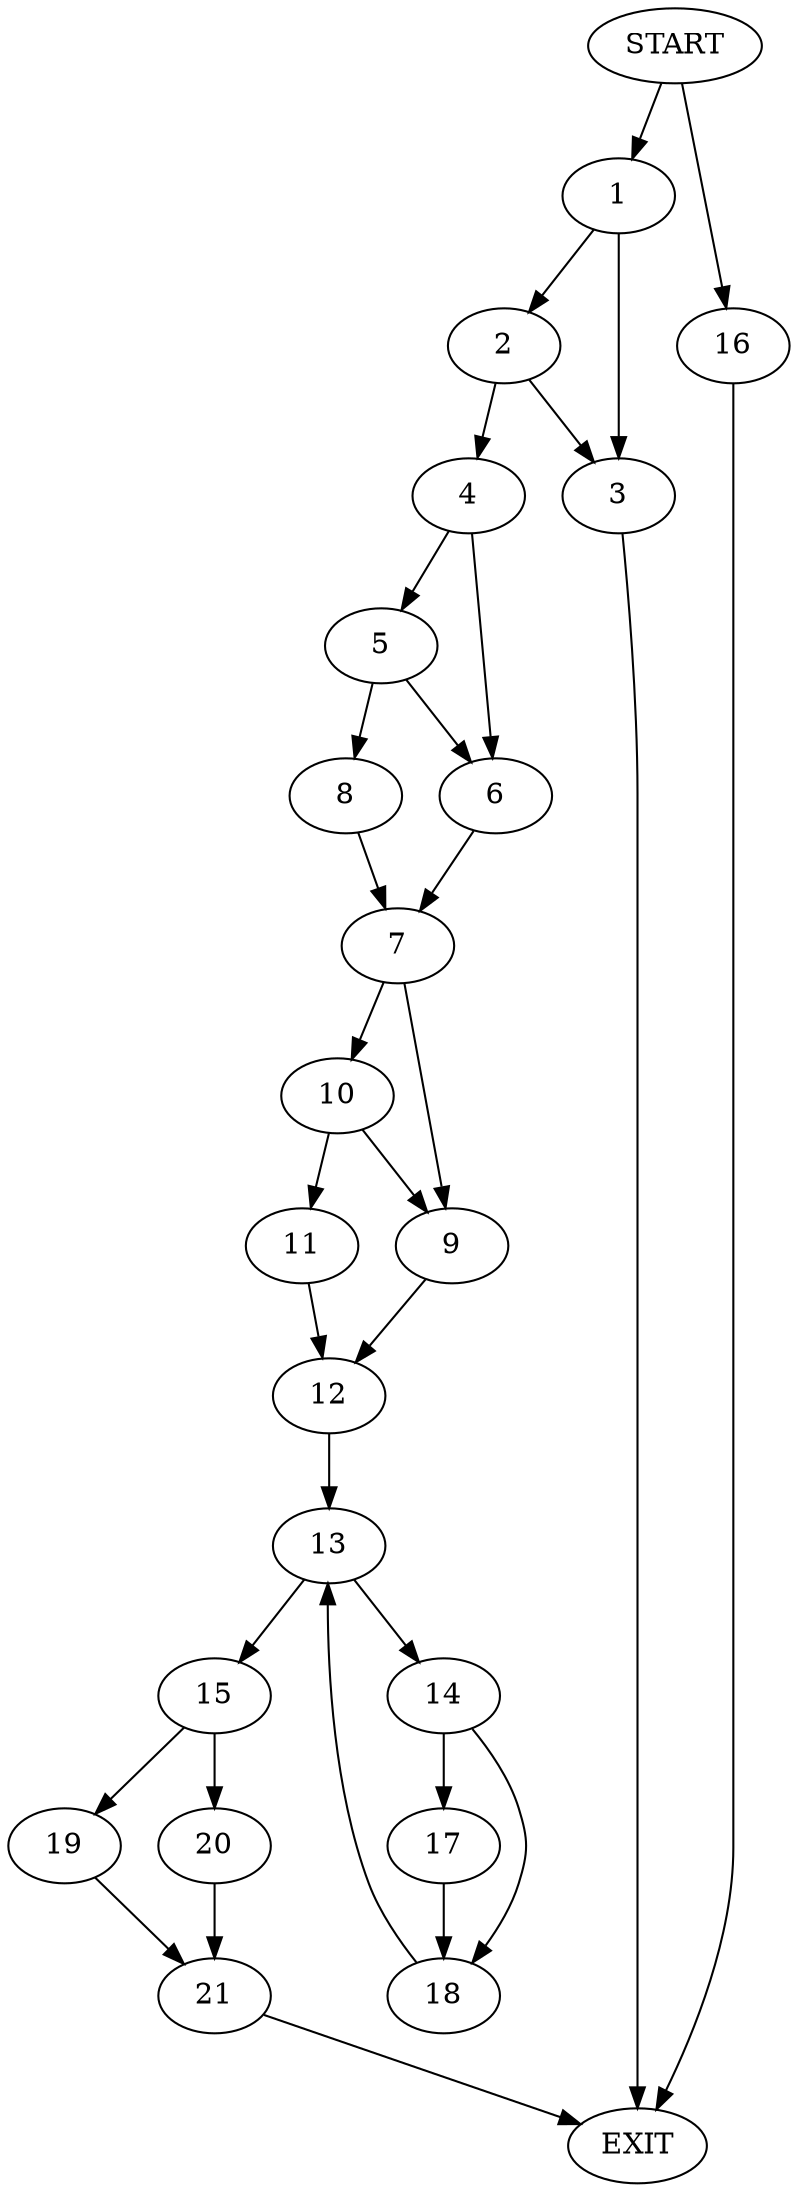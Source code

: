 digraph {
0 [label="START"]
22 [label="EXIT"]
0 -> 1
1 -> 2
1 -> 3
3 -> 22
2 -> 3
2 -> 4
4 -> 5
4 -> 6
6 -> 7
5 -> 8
5 -> 6
8 -> 7
7 -> 9
7 -> 10
10 -> 9
10 -> 11
9 -> 12
11 -> 12
12 -> 13
13 -> 14
13 -> 15
0 -> 16
16 -> 22
14 -> 17
14 -> 18
15 -> 19
15 -> 20
18 -> 13
17 -> 18
20 -> 21
19 -> 21
21 -> 22
}
